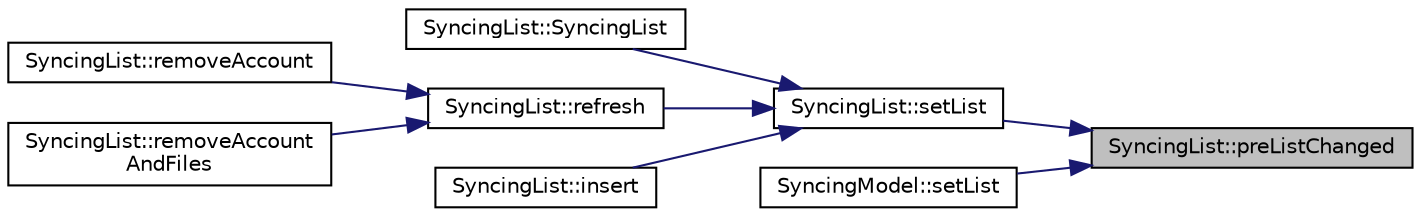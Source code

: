 digraph "SyncingList::preListChanged"
{
 // INTERACTIVE_SVG=YES
 // LATEX_PDF_SIZE
  edge [fontname="Helvetica",fontsize="10",labelfontname="Helvetica",labelfontsize="10"];
  node [fontname="Helvetica",fontsize="10",shape=record];
  rankdir="RL";
  Node43 [label="SyncingList::preListChanged",height=0.2,width=0.4,color="black", fillcolor="grey75", style="filled", fontcolor="black",tooltip=" "];
  Node43 -> Node44 [dir="back",color="midnightblue",fontsize="10",style="solid",fontname="Helvetica"];
  Node44 [label="SyncingList::setList",height=0.2,width=0.4,color="black", fillcolor="white", style="filled",URL="$class_syncing_list.html#aa544983e95535d286dbdf99480c607c5",tooltip=" "];
  Node44 -> Node45 [dir="back",color="midnightblue",fontsize="10",style="solid",fontname="Helvetica"];
  Node45 [label="SyncingList::SyncingList",height=0.2,width=0.4,color="black", fillcolor="white", style="filled",URL="$class_syncing_list.html#ac1d676140cfc251a8000ac1152c7706f",tooltip=" "];
  Node44 -> Node46 [dir="back",color="midnightblue",fontsize="10",style="solid",fontname="Helvetica"];
  Node46 [label="SyncingList::refresh",height=0.2,width=0.4,color="black", fillcolor="white", style="filled",URL="$class_syncing_list.html#ac2fd41bdb057f600db30b3485948d5e4",tooltip=" "];
  Node46 -> Node47 [dir="back",color="midnightblue",fontsize="10",style="solid",fontname="Helvetica"];
  Node47 [label="SyncingList::removeAccount",height=0.2,width=0.4,color="black", fillcolor="white", style="filled",URL="$class_syncing_list.html#a50524cfaf5bb95817de587ea785f7486",tooltip=" "];
  Node46 -> Node48 [dir="back",color="midnightblue",fontsize="10",style="solid",fontname="Helvetica"];
  Node48 [label="SyncingList::removeAccount\lAndFiles",height=0.2,width=0.4,color="black", fillcolor="white", style="filled",URL="$class_syncing_list.html#ae368a7734c38bf8831523533ce2cad2f",tooltip=" "];
  Node44 -> Node49 [dir="back",color="midnightblue",fontsize="10",style="solid",fontname="Helvetica"];
  Node49 [label="SyncingList::insert",height=0.2,width=0.4,color="black", fillcolor="white", style="filled",URL="$class_syncing_list.html#a725d073f051afd1e8986aeeb76aade8f",tooltip=" "];
  Node43 -> Node50 [dir="back",color="midnightblue",fontsize="10",style="solid",fontname="Helvetica"];
  Node50 [label="SyncingModel::setList",height=0.2,width=0.4,color="black", fillcolor="white", style="filled",URL="$class_syncing_model.html#add18cf1183b388f17c552db42bb09edc",tooltip=" "];
}
